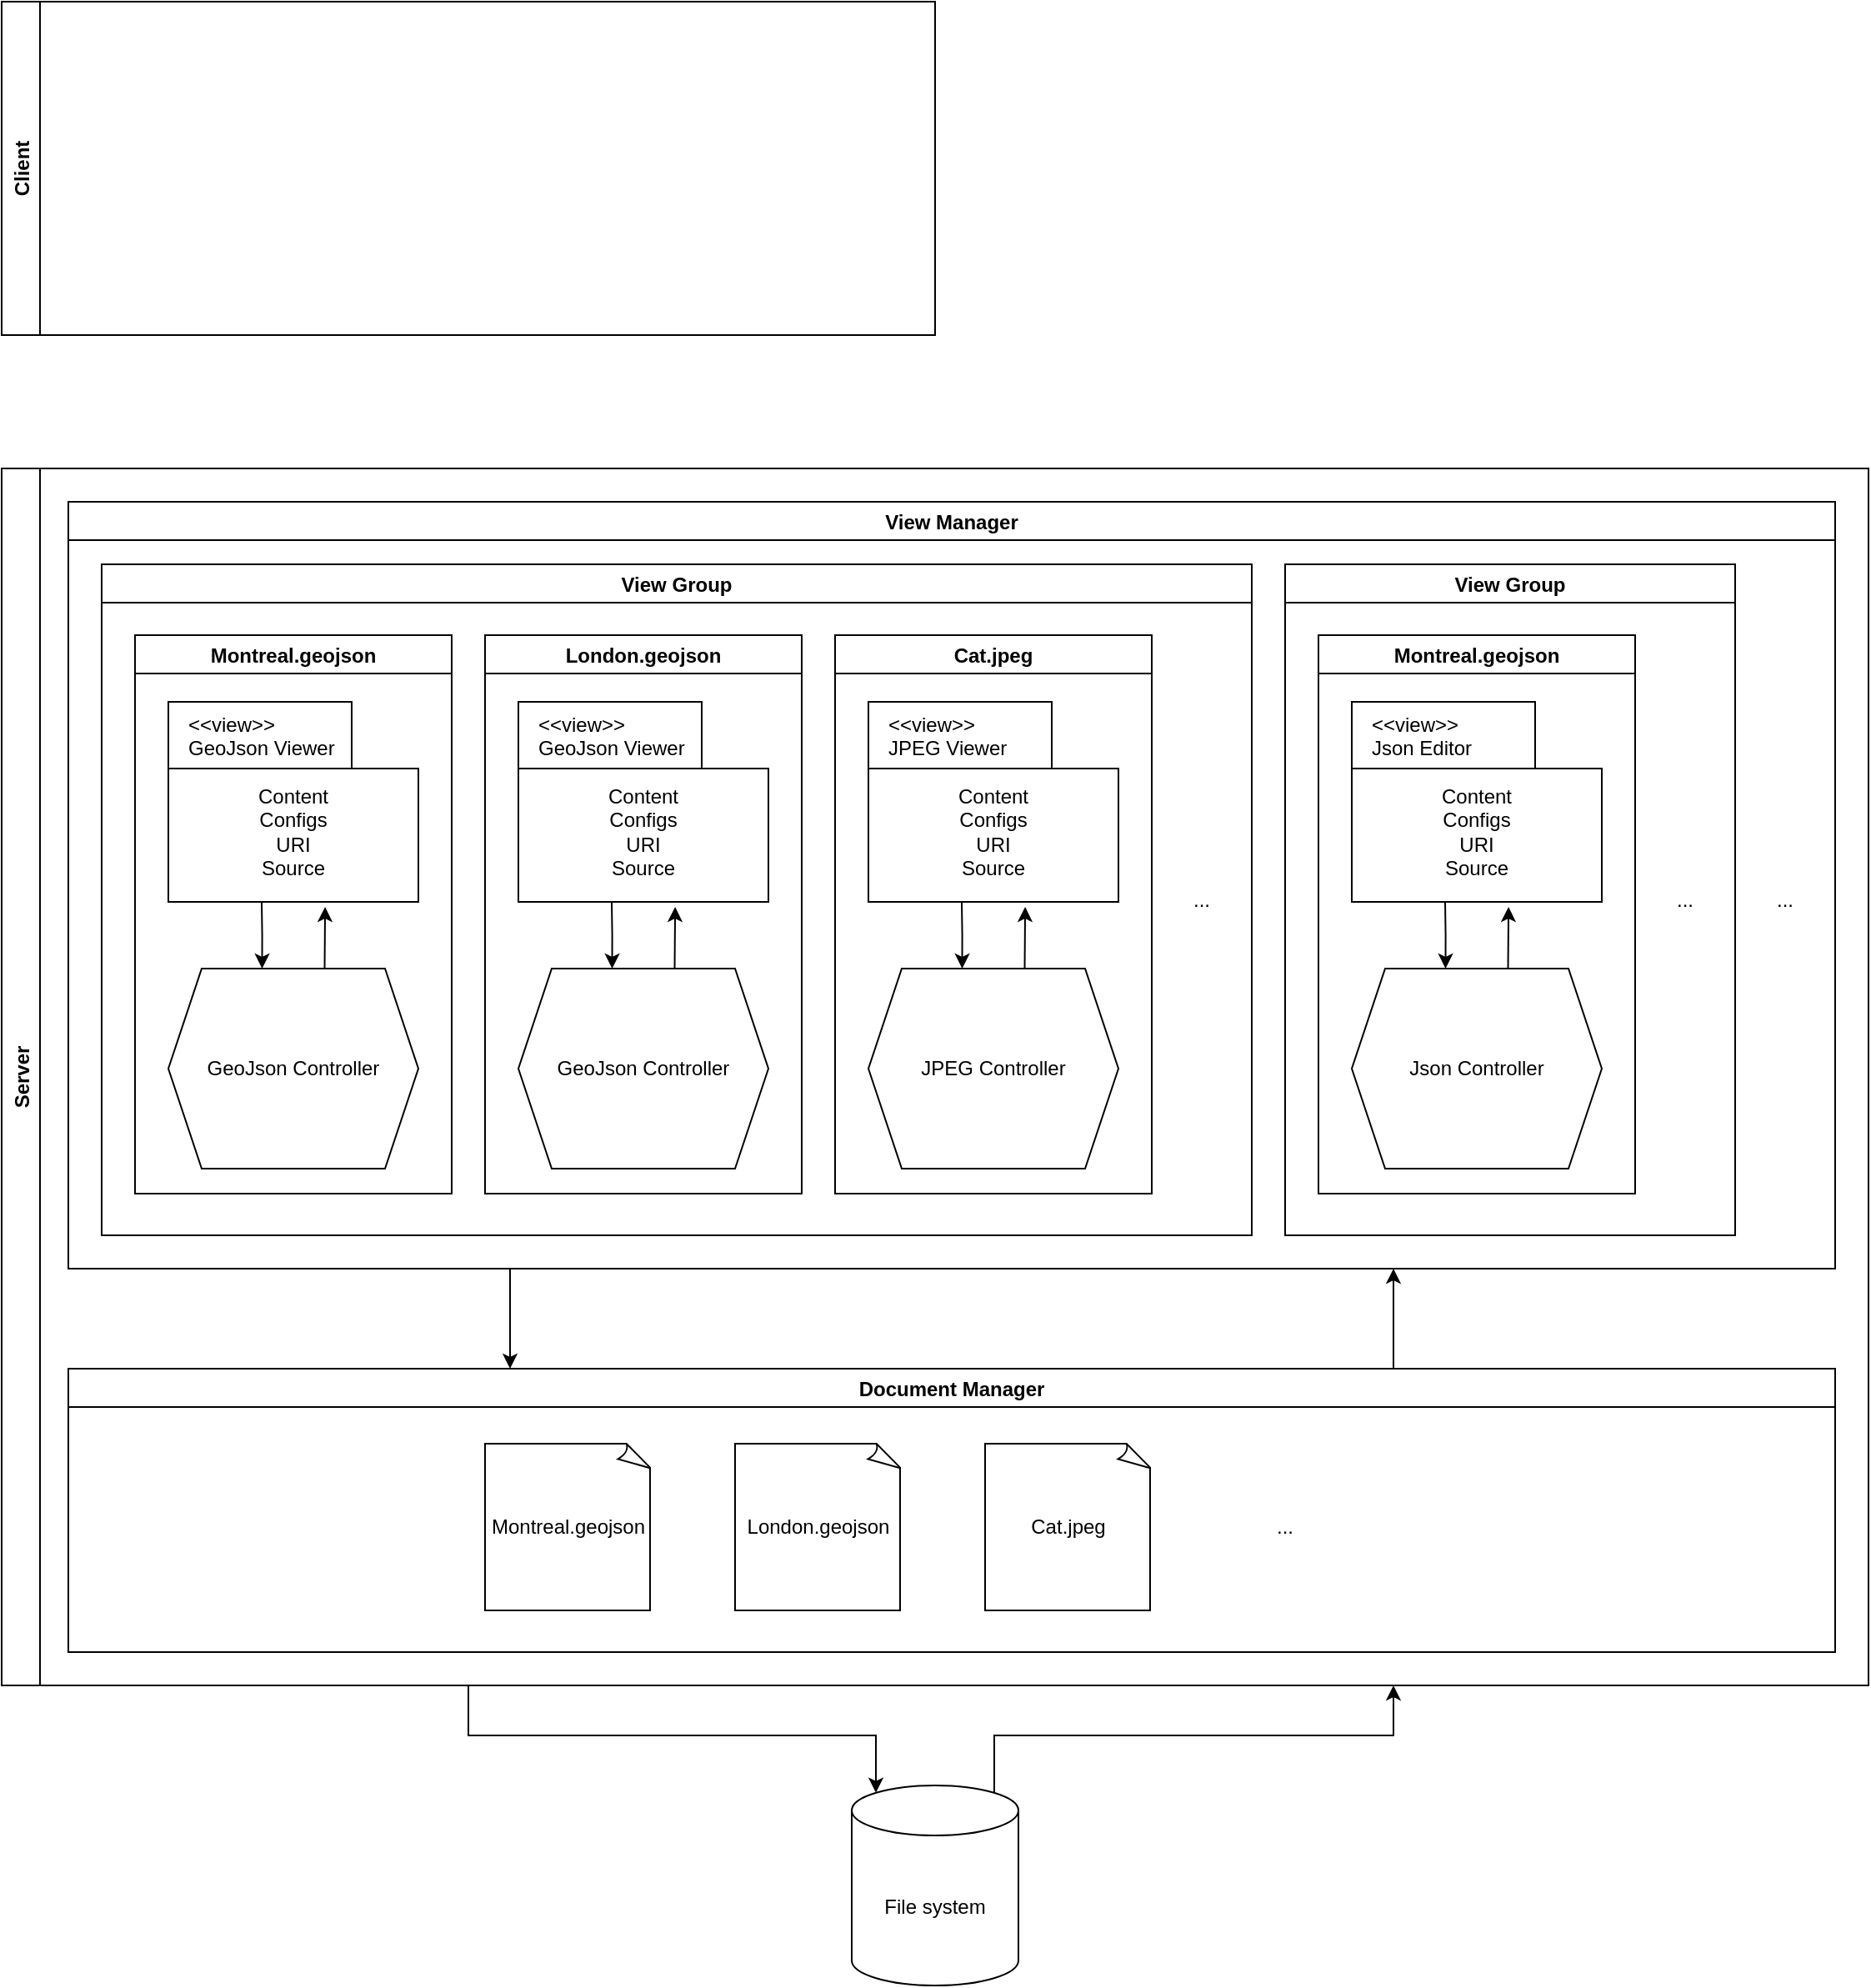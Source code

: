 <mxfile version="20.2.3" type="github">
  <diagram id="-Ug2wohR3drrXLd8aFfp" name="Page-1">
    <mxGraphModel dx="1454" dy="1026" grid="1" gridSize="10" guides="1" tooltips="1" connect="1" arrows="1" fold="1" page="1" pageScale="1" pageWidth="850" pageHeight="1100" math="0" shadow="0">
      <root>
        <mxCell id="0" />
        <mxCell id="1" parent="0" />
        <mxCell id="j7DvqM1_xKKn_GZB0Q8j-1" value="Client" style="swimlane;horizontal=0;" vertex="1" parent="1">
          <mxGeometry x="320" y="230" width="560" height="200" as="geometry" />
        </mxCell>
        <mxCell id="j7DvqM1_xKKn_GZB0Q8j-68" style="edgeStyle=orthogonalEdgeStyle;rounded=0;orthogonalLoop=1;jettySize=auto;html=1;entryX=0.145;entryY=0;entryDx=0;entryDy=4.35;entryPerimeter=0;startArrow=none;startFill=0;endArrow=classic;endFill=1;" edge="1" parent="1" target="j7DvqM1_xKKn_GZB0Q8j-67">
          <mxGeometry relative="1" as="geometry">
            <mxPoint x="600" y="1240" as="sourcePoint" />
            <Array as="points">
              <mxPoint x="600" y="1270" />
              <mxPoint x="845" y="1270" />
            </Array>
          </mxGeometry>
        </mxCell>
        <mxCell id="j7DvqM1_xKKn_GZB0Q8j-2" value="Server" style="swimlane;horizontal=0;" vertex="1" parent="1">
          <mxGeometry x="320" y="510" width="1120" height="730" as="geometry" />
        </mxCell>
        <mxCell id="j7DvqM1_xKKn_GZB0Q8j-66" style="edgeStyle=orthogonalEdgeStyle;rounded=0;orthogonalLoop=1;jettySize=auto;html=1;exitX=0.75;exitY=0;exitDx=0;exitDy=0;entryX=0.75;entryY=1;entryDx=0;entryDy=0;startArrow=none;startFill=0;endArrow=classic;endFill=1;" edge="1" parent="j7DvqM1_xKKn_GZB0Q8j-2" source="j7DvqM1_xKKn_GZB0Q8j-7" target="j7DvqM1_xKKn_GZB0Q8j-6">
          <mxGeometry relative="1" as="geometry" />
        </mxCell>
        <mxCell id="j7DvqM1_xKKn_GZB0Q8j-7" value="Document Manager" style="swimlane;" vertex="1" parent="j7DvqM1_xKKn_GZB0Q8j-2">
          <mxGeometry x="40" y="540" width="1060" height="170" as="geometry" />
        </mxCell>
        <mxCell id="j7DvqM1_xKKn_GZB0Q8j-62" value="Montreal.geojson" style="whiteSpace=wrap;html=1;shape=mxgraph.basic.document" vertex="1" parent="j7DvqM1_xKKn_GZB0Q8j-7">
          <mxGeometry x="250" y="45" width="100" height="100" as="geometry" />
        </mxCell>
        <mxCell id="j7DvqM1_xKKn_GZB0Q8j-63" value="London.geojson" style="whiteSpace=wrap;html=1;shape=mxgraph.basic.document" vertex="1" parent="j7DvqM1_xKKn_GZB0Q8j-7">
          <mxGeometry x="400" y="45" width="100" height="100" as="geometry" />
        </mxCell>
        <mxCell id="j7DvqM1_xKKn_GZB0Q8j-64" value="Cat.jpeg" style="whiteSpace=wrap;html=1;shape=mxgraph.basic.document" vertex="1" parent="j7DvqM1_xKKn_GZB0Q8j-7">
          <mxGeometry x="550" y="45" width="100" height="100" as="geometry" />
        </mxCell>
        <mxCell id="j7DvqM1_xKKn_GZB0Q8j-70" value="..." style="text;html=1;strokeColor=none;fillColor=none;align=center;verticalAlign=middle;whiteSpace=wrap;rounded=0;" vertex="1" parent="j7DvqM1_xKKn_GZB0Q8j-7">
          <mxGeometry x="700" y="80" width="60" height="30" as="geometry" />
        </mxCell>
        <mxCell id="j7DvqM1_xKKn_GZB0Q8j-65" style="edgeStyle=orthogonalEdgeStyle;rounded=0;orthogonalLoop=1;jettySize=auto;html=1;exitX=0.25;exitY=1;exitDx=0;exitDy=0;entryX=0.25;entryY=0;entryDx=0;entryDy=0;startArrow=none;startFill=0;endArrow=classic;endFill=1;" edge="1" parent="j7DvqM1_xKKn_GZB0Q8j-2" source="j7DvqM1_xKKn_GZB0Q8j-6" target="j7DvqM1_xKKn_GZB0Q8j-7">
          <mxGeometry relative="1" as="geometry" />
        </mxCell>
        <mxCell id="j7DvqM1_xKKn_GZB0Q8j-6" value="View Manager" style="swimlane;" vertex="1" parent="j7DvqM1_xKKn_GZB0Q8j-2">
          <mxGeometry x="40" y="20" width="1060" height="460" as="geometry" />
        </mxCell>
        <mxCell id="j7DvqM1_xKKn_GZB0Q8j-11" value="View Group" style="swimlane;" vertex="1" parent="j7DvqM1_xKKn_GZB0Q8j-6">
          <mxGeometry x="20" y="37.5" width="690" height="402.5" as="geometry" />
        </mxCell>
        <mxCell id="j7DvqM1_xKKn_GZB0Q8j-13" value="Montreal.geojson" style="swimlane;" vertex="1" parent="j7DvqM1_xKKn_GZB0Q8j-11">
          <mxGeometry x="20" y="42.5" width="190" height="335" as="geometry" />
        </mxCell>
        <mxCell id="j7DvqM1_xKKn_GZB0Q8j-14" value="&amp;lt;&amp;lt;view&amp;gt;&amp;gt;&lt;br&gt;GeoJson Viewer" style="shape=folder;html=1;tabWidth=110;tabHeight=40;tabPosition=left;align=left;verticalAlign=top;spacingLeft=10;whiteSpace=wrap;" vertex="1" parent="j7DvqM1_xKKn_GZB0Q8j-13">
          <mxGeometry x="20" y="40" width="150" height="120" as="geometry" />
        </mxCell>
        <mxCell id="j7DvqM1_xKKn_GZB0Q8j-17" style="edgeStyle=orthogonalEdgeStyle;rounded=0;orthogonalLoop=1;jettySize=auto;html=1;exitX=0.625;exitY=0;exitDx=0;exitDy=0;entryX=0.627;entryY=1.025;entryDx=0;entryDy=0;entryPerimeter=0;" edge="1" parent="j7DvqM1_xKKn_GZB0Q8j-13" source="j7DvqM1_xKKn_GZB0Q8j-16" target="j7DvqM1_xKKn_GZB0Q8j-14">
          <mxGeometry relative="1" as="geometry" />
        </mxCell>
        <mxCell id="j7DvqM1_xKKn_GZB0Q8j-18" style="edgeStyle=orthogonalEdgeStyle;rounded=0;orthogonalLoop=1;jettySize=auto;html=1;exitX=0.375;exitY=0;exitDx=0;exitDy=0;endArrow=none;endFill=0;startArrow=classic;startFill=1;" edge="1" parent="j7DvqM1_xKKn_GZB0Q8j-13" source="j7DvqM1_xKKn_GZB0Q8j-16">
          <mxGeometry relative="1" as="geometry">
            <mxPoint x="76" y="160" as="targetPoint" />
          </mxGeometry>
        </mxCell>
        <mxCell id="j7DvqM1_xKKn_GZB0Q8j-16" value="GeoJson Controller" style="shape=hexagon;perimeter=hexagonPerimeter2;whiteSpace=wrap;html=1;fixedSize=1;" vertex="1" parent="j7DvqM1_xKKn_GZB0Q8j-13">
          <mxGeometry x="20" y="200" width="150" height="120" as="geometry" />
        </mxCell>
        <mxCell id="j7DvqM1_xKKn_GZB0Q8j-25" value="Content&lt;br&gt;Configs&lt;br&gt;URI&lt;br&gt;Source" style="text;html=1;strokeColor=none;fillColor=none;align=center;verticalAlign=middle;whiteSpace=wrap;rounded=0;" vertex="1" parent="j7DvqM1_xKKn_GZB0Q8j-13">
          <mxGeometry x="30" y="85" width="130" height="65" as="geometry" />
        </mxCell>
        <mxCell id="j7DvqM1_xKKn_GZB0Q8j-26" value="London.geojson" style="swimlane;" vertex="1" parent="j7DvqM1_xKKn_GZB0Q8j-11">
          <mxGeometry x="230" y="42.5" width="190" height="335" as="geometry" />
        </mxCell>
        <mxCell id="j7DvqM1_xKKn_GZB0Q8j-27" value="&amp;lt;&amp;lt;view&amp;gt;&amp;gt;&lt;br&gt;GeoJson Viewer" style="shape=folder;html=1;tabWidth=110;tabHeight=40;tabPosition=left;align=left;verticalAlign=top;spacingLeft=10;whiteSpace=wrap;" vertex="1" parent="j7DvqM1_xKKn_GZB0Q8j-26">
          <mxGeometry x="20" y="40" width="150" height="120" as="geometry" />
        </mxCell>
        <mxCell id="j7DvqM1_xKKn_GZB0Q8j-28" style="edgeStyle=orthogonalEdgeStyle;rounded=0;orthogonalLoop=1;jettySize=auto;html=1;exitX=0.625;exitY=0;exitDx=0;exitDy=0;entryX=0.627;entryY=1.025;entryDx=0;entryDy=0;entryPerimeter=0;" edge="1" parent="j7DvqM1_xKKn_GZB0Q8j-26" source="j7DvqM1_xKKn_GZB0Q8j-30" target="j7DvqM1_xKKn_GZB0Q8j-27">
          <mxGeometry relative="1" as="geometry" />
        </mxCell>
        <mxCell id="j7DvqM1_xKKn_GZB0Q8j-29" style="edgeStyle=orthogonalEdgeStyle;rounded=0;orthogonalLoop=1;jettySize=auto;html=1;exitX=0.375;exitY=0;exitDx=0;exitDy=0;endArrow=none;endFill=0;startArrow=classic;startFill=1;" edge="1" parent="j7DvqM1_xKKn_GZB0Q8j-26" source="j7DvqM1_xKKn_GZB0Q8j-30">
          <mxGeometry relative="1" as="geometry">
            <mxPoint x="76" y="160" as="targetPoint" />
          </mxGeometry>
        </mxCell>
        <mxCell id="j7DvqM1_xKKn_GZB0Q8j-30" value="GeoJson Controller" style="shape=hexagon;perimeter=hexagonPerimeter2;whiteSpace=wrap;html=1;fixedSize=1;" vertex="1" parent="j7DvqM1_xKKn_GZB0Q8j-26">
          <mxGeometry x="20" y="200" width="150" height="120" as="geometry" />
        </mxCell>
        <mxCell id="j7DvqM1_xKKn_GZB0Q8j-31" value="Content&lt;br&gt;Configs&lt;br&gt;URI&lt;br&gt;Source" style="text;html=1;strokeColor=none;fillColor=none;align=center;verticalAlign=middle;whiteSpace=wrap;rounded=0;" vertex="1" parent="j7DvqM1_xKKn_GZB0Q8j-26">
          <mxGeometry x="30" y="85" width="130" height="65" as="geometry" />
        </mxCell>
        <mxCell id="j7DvqM1_xKKn_GZB0Q8j-32" value="Cat.jpeg" style="swimlane;" vertex="1" parent="j7DvqM1_xKKn_GZB0Q8j-11">
          <mxGeometry x="440" y="42.5" width="190" height="335" as="geometry" />
        </mxCell>
        <mxCell id="j7DvqM1_xKKn_GZB0Q8j-33" value="&amp;lt;&amp;lt;view&amp;gt;&amp;gt;&lt;br&gt;JPEG Viewer" style="shape=folder;html=1;tabWidth=110;tabHeight=40;tabPosition=left;align=left;verticalAlign=top;spacingLeft=10;whiteSpace=wrap;" vertex="1" parent="j7DvqM1_xKKn_GZB0Q8j-32">
          <mxGeometry x="20" y="40" width="150" height="120" as="geometry" />
        </mxCell>
        <mxCell id="j7DvqM1_xKKn_GZB0Q8j-34" style="edgeStyle=orthogonalEdgeStyle;rounded=0;orthogonalLoop=1;jettySize=auto;html=1;exitX=0.625;exitY=0;exitDx=0;exitDy=0;entryX=0.627;entryY=1.025;entryDx=0;entryDy=0;entryPerimeter=0;" edge="1" parent="j7DvqM1_xKKn_GZB0Q8j-32" source="j7DvqM1_xKKn_GZB0Q8j-36" target="j7DvqM1_xKKn_GZB0Q8j-33">
          <mxGeometry relative="1" as="geometry" />
        </mxCell>
        <mxCell id="j7DvqM1_xKKn_GZB0Q8j-35" style="edgeStyle=orthogonalEdgeStyle;rounded=0;orthogonalLoop=1;jettySize=auto;html=1;exitX=0.375;exitY=0;exitDx=0;exitDy=0;endArrow=none;endFill=0;startArrow=classic;startFill=1;" edge="1" parent="j7DvqM1_xKKn_GZB0Q8j-32" source="j7DvqM1_xKKn_GZB0Q8j-36">
          <mxGeometry relative="1" as="geometry">
            <mxPoint x="76" y="160" as="targetPoint" />
          </mxGeometry>
        </mxCell>
        <mxCell id="j7DvqM1_xKKn_GZB0Q8j-36" value="JPEG Controller" style="shape=hexagon;perimeter=hexagonPerimeter2;whiteSpace=wrap;html=1;fixedSize=1;" vertex="1" parent="j7DvqM1_xKKn_GZB0Q8j-32">
          <mxGeometry x="20" y="200" width="150" height="120" as="geometry" />
        </mxCell>
        <mxCell id="j7DvqM1_xKKn_GZB0Q8j-37" value="Content&lt;br&gt;Configs&lt;br&gt;URI&lt;br&gt;Source" style="text;html=1;strokeColor=none;fillColor=none;align=center;verticalAlign=middle;whiteSpace=wrap;rounded=0;" vertex="1" parent="j7DvqM1_xKKn_GZB0Q8j-32">
          <mxGeometry x="30" y="85" width="130" height="65" as="geometry" />
        </mxCell>
        <mxCell id="j7DvqM1_xKKn_GZB0Q8j-61" value="..." style="text;html=1;strokeColor=none;fillColor=none;align=center;verticalAlign=middle;whiteSpace=wrap;rounded=0;" vertex="1" parent="j7DvqM1_xKKn_GZB0Q8j-11">
          <mxGeometry x="630" y="186.25" width="60" height="30" as="geometry" />
        </mxCell>
        <mxCell id="j7DvqM1_xKKn_GZB0Q8j-38" value="View Group" style="swimlane;" vertex="1" parent="j7DvqM1_xKKn_GZB0Q8j-6">
          <mxGeometry x="730" y="37.5" width="270" height="402.5" as="geometry" />
        </mxCell>
        <mxCell id="j7DvqM1_xKKn_GZB0Q8j-39" value="Montreal.geojson" style="swimlane;" vertex="1" parent="j7DvqM1_xKKn_GZB0Q8j-38">
          <mxGeometry x="20" y="42.5" width="190" height="335" as="geometry" />
        </mxCell>
        <mxCell id="j7DvqM1_xKKn_GZB0Q8j-40" value="&amp;lt;&amp;lt;view&amp;gt;&amp;gt;&lt;br&gt;Json Editor" style="shape=folder;html=1;tabWidth=110;tabHeight=40;tabPosition=left;align=left;verticalAlign=top;spacingLeft=10;whiteSpace=wrap;" vertex="1" parent="j7DvqM1_xKKn_GZB0Q8j-39">
          <mxGeometry x="20" y="40" width="150" height="120" as="geometry" />
        </mxCell>
        <mxCell id="j7DvqM1_xKKn_GZB0Q8j-41" style="edgeStyle=orthogonalEdgeStyle;rounded=0;orthogonalLoop=1;jettySize=auto;html=1;exitX=0.625;exitY=0;exitDx=0;exitDy=0;entryX=0.627;entryY=1.025;entryDx=0;entryDy=0;entryPerimeter=0;" edge="1" parent="j7DvqM1_xKKn_GZB0Q8j-39" source="j7DvqM1_xKKn_GZB0Q8j-43" target="j7DvqM1_xKKn_GZB0Q8j-40">
          <mxGeometry relative="1" as="geometry" />
        </mxCell>
        <mxCell id="j7DvqM1_xKKn_GZB0Q8j-42" style="edgeStyle=orthogonalEdgeStyle;rounded=0;orthogonalLoop=1;jettySize=auto;html=1;exitX=0.375;exitY=0;exitDx=0;exitDy=0;endArrow=none;endFill=0;startArrow=classic;startFill=1;" edge="1" parent="j7DvqM1_xKKn_GZB0Q8j-39" source="j7DvqM1_xKKn_GZB0Q8j-43">
          <mxGeometry relative="1" as="geometry">
            <mxPoint x="76" y="160" as="targetPoint" />
          </mxGeometry>
        </mxCell>
        <mxCell id="j7DvqM1_xKKn_GZB0Q8j-43" value="Json Controller" style="shape=hexagon;perimeter=hexagonPerimeter2;whiteSpace=wrap;html=1;fixedSize=1;" vertex="1" parent="j7DvqM1_xKKn_GZB0Q8j-39">
          <mxGeometry x="20" y="200" width="150" height="120" as="geometry" />
        </mxCell>
        <mxCell id="j7DvqM1_xKKn_GZB0Q8j-44" value="Content&lt;br&gt;Configs&lt;br&gt;URI&lt;br&gt;Source" style="text;html=1;strokeColor=none;fillColor=none;align=center;verticalAlign=middle;whiteSpace=wrap;rounded=0;" vertex="1" parent="j7DvqM1_xKKn_GZB0Q8j-39">
          <mxGeometry x="30" y="85" width="130" height="65" as="geometry" />
        </mxCell>
        <mxCell id="j7DvqM1_xKKn_GZB0Q8j-57" value="..." style="text;html=1;strokeColor=none;fillColor=none;align=center;verticalAlign=middle;whiteSpace=wrap;rounded=0;" vertex="1" parent="j7DvqM1_xKKn_GZB0Q8j-38">
          <mxGeometry x="210" y="186.25" width="60" height="30" as="geometry" />
        </mxCell>
        <mxCell id="j7DvqM1_xKKn_GZB0Q8j-58" value="..." style="text;html=1;strokeColor=none;fillColor=none;align=center;verticalAlign=middle;whiteSpace=wrap;rounded=0;" vertex="1" parent="j7DvqM1_xKKn_GZB0Q8j-6">
          <mxGeometry x="1000" y="223.75" width="60" height="30" as="geometry" />
        </mxCell>
        <mxCell id="j7DvqM1_xKKn_GZB0Q8j-69" style="edgeStyle=orthogonalEdgeStyle;rounded=0;orthogonalLoop=1;jettySize=auto;html=1;exitX=0.855;exitY=0;exitDx=0;exitDy=4.35;exitPerimeter=0;startArrow=none;startFill=0;endArrow=classic;endFill=1;" edge="1" parent="1" source="j7DvqM1_xKKn_GZB0Q8j-67">
          <mxGeometry relative="1" as="geometry">
            <mxPoint x="1155" y="1240" as="targetPoint" />
            <Array as="points">
              <mxPoint x="916" y="1270" />
              <mxPoint x="1155" y="1270" />
            </Array>
          </mxGeometry>
        </mxCell>
        <mxCell id="j7DvqM1_xKKn_GZB0Q8j-67" value="File system" style="shape=cylinder3;whiteSpace=wrap;html=1;boundedLbl=1;backgroundOutline=1;size=15;" vertex="1" parent="1">
          <mxGeometry x="830" y="1300" width="100" height="120" as="geometry" />
        </mxCell>
      </root>
    </mxGraphModel>
  </diagram>
</mxfile>

